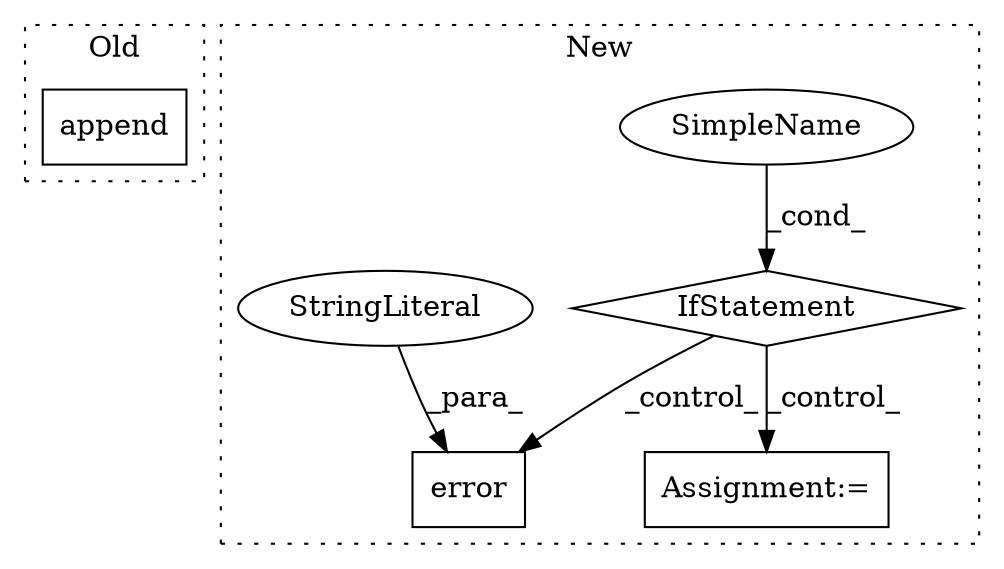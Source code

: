 digraph G {
subgraph cluster0 {
1 [label="append" a="32" s="1567,1624" l="7,1" shape="box"];
label = "Old";
style="dotted";
}
subgraph cluster1 {
2 [label="error" a="32" s="1228,1253" l="6,1" shape="box"];
3 [label="IfStatement" a="25" s="1183,1210" l="4,2" shape="diamond"];
4 [label="SimpleName" a="42" s="" l="" shape="ellipse"];
5 [label="Assignment:=" a="7" s="1456" l="1" shape="box"];
6 [label="StringLiteral" a="45" s="1234" l="19" shape="ellipse"];
label = "New";
style="dotted";
}
3 -> 5 [label="_control_"];
3 -> 2 [label="_control_"];
4 -> 3 [label="_cond_"];
6 -> 2 [label="_para_"];
}
